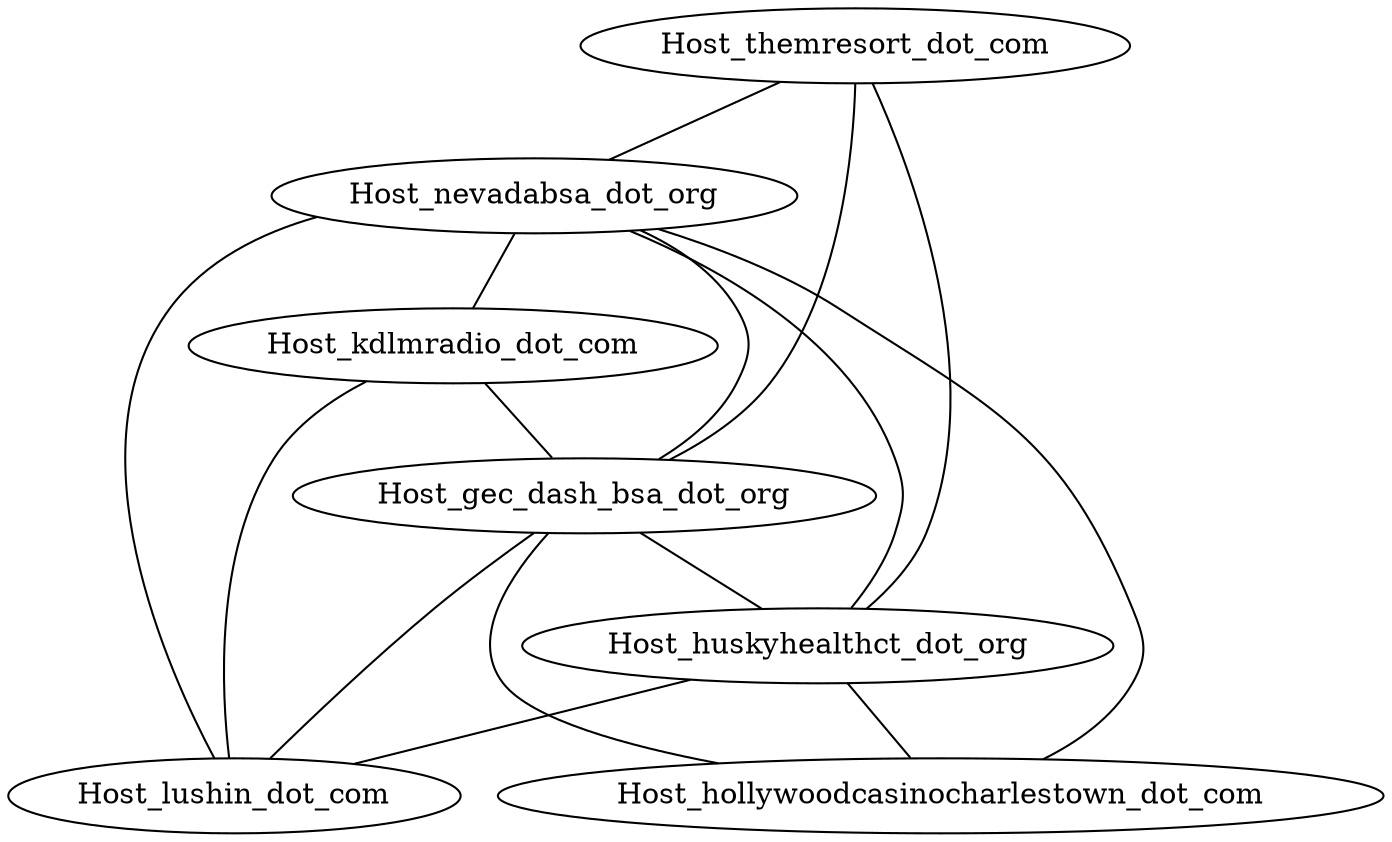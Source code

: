 strict graph G {
  Host_themresort_dot_com;
  Host_nevadabsa_dot_org;
  Host_lushin_dot_com;
  Host_kdlmradio_dot_com;
  Host_huskyhealthct_dot_org;
  Host_hollywoodcasinocharlestown_dot_com;
  Host_gec_dash_bsa_dot_org;
  Host_themresort_dot_com -- Host_nevadabsa_dot_org;
  Host_themresort_dot_com -- Host_huskyhealthct_dot_org;
  Host_themresort_dot_com -- Host_gec_dash_bsa_dot_org;
  Host_nevadabsa_dot_org -- Host_lushin_dot_com;
  Host_nevadabsa_dot_org -- Host_kdlmradio_dot_com;
  Host_nevadabsa_dot_org -- Host_huskyhealthct_dot_org;
  Host_nevadabsa_dot_org -- Host_hollywoodcasinocharlestown_dot_com;
  Host_nevadabsa_dot_org -- Host_gec_dash_bsa_dot_org;
  Host_kdlmradio_dot_com -- Host_lushin_dot_com;
  Host_kdlmradio_dot_com -- Host_gec_dash_bsa_dot_org;
  Host_huskyhealthct_dot_org -- Host_lushin_dot_com;
  Host_huskyhealthct_dot_org -- Host_hollywoodcasinocharlestown_dot_com;
  Host_gec_dash_bsa_dot_org -- Host_lushin_dot_com;
  Host_gec_dash_bsa_dot_org -- Host_huskyhealthct_dot_org;
  Host_gec_dash_bsa_dot_org -- Host_hollywoodcasinocharlestown_dot_com;
}
